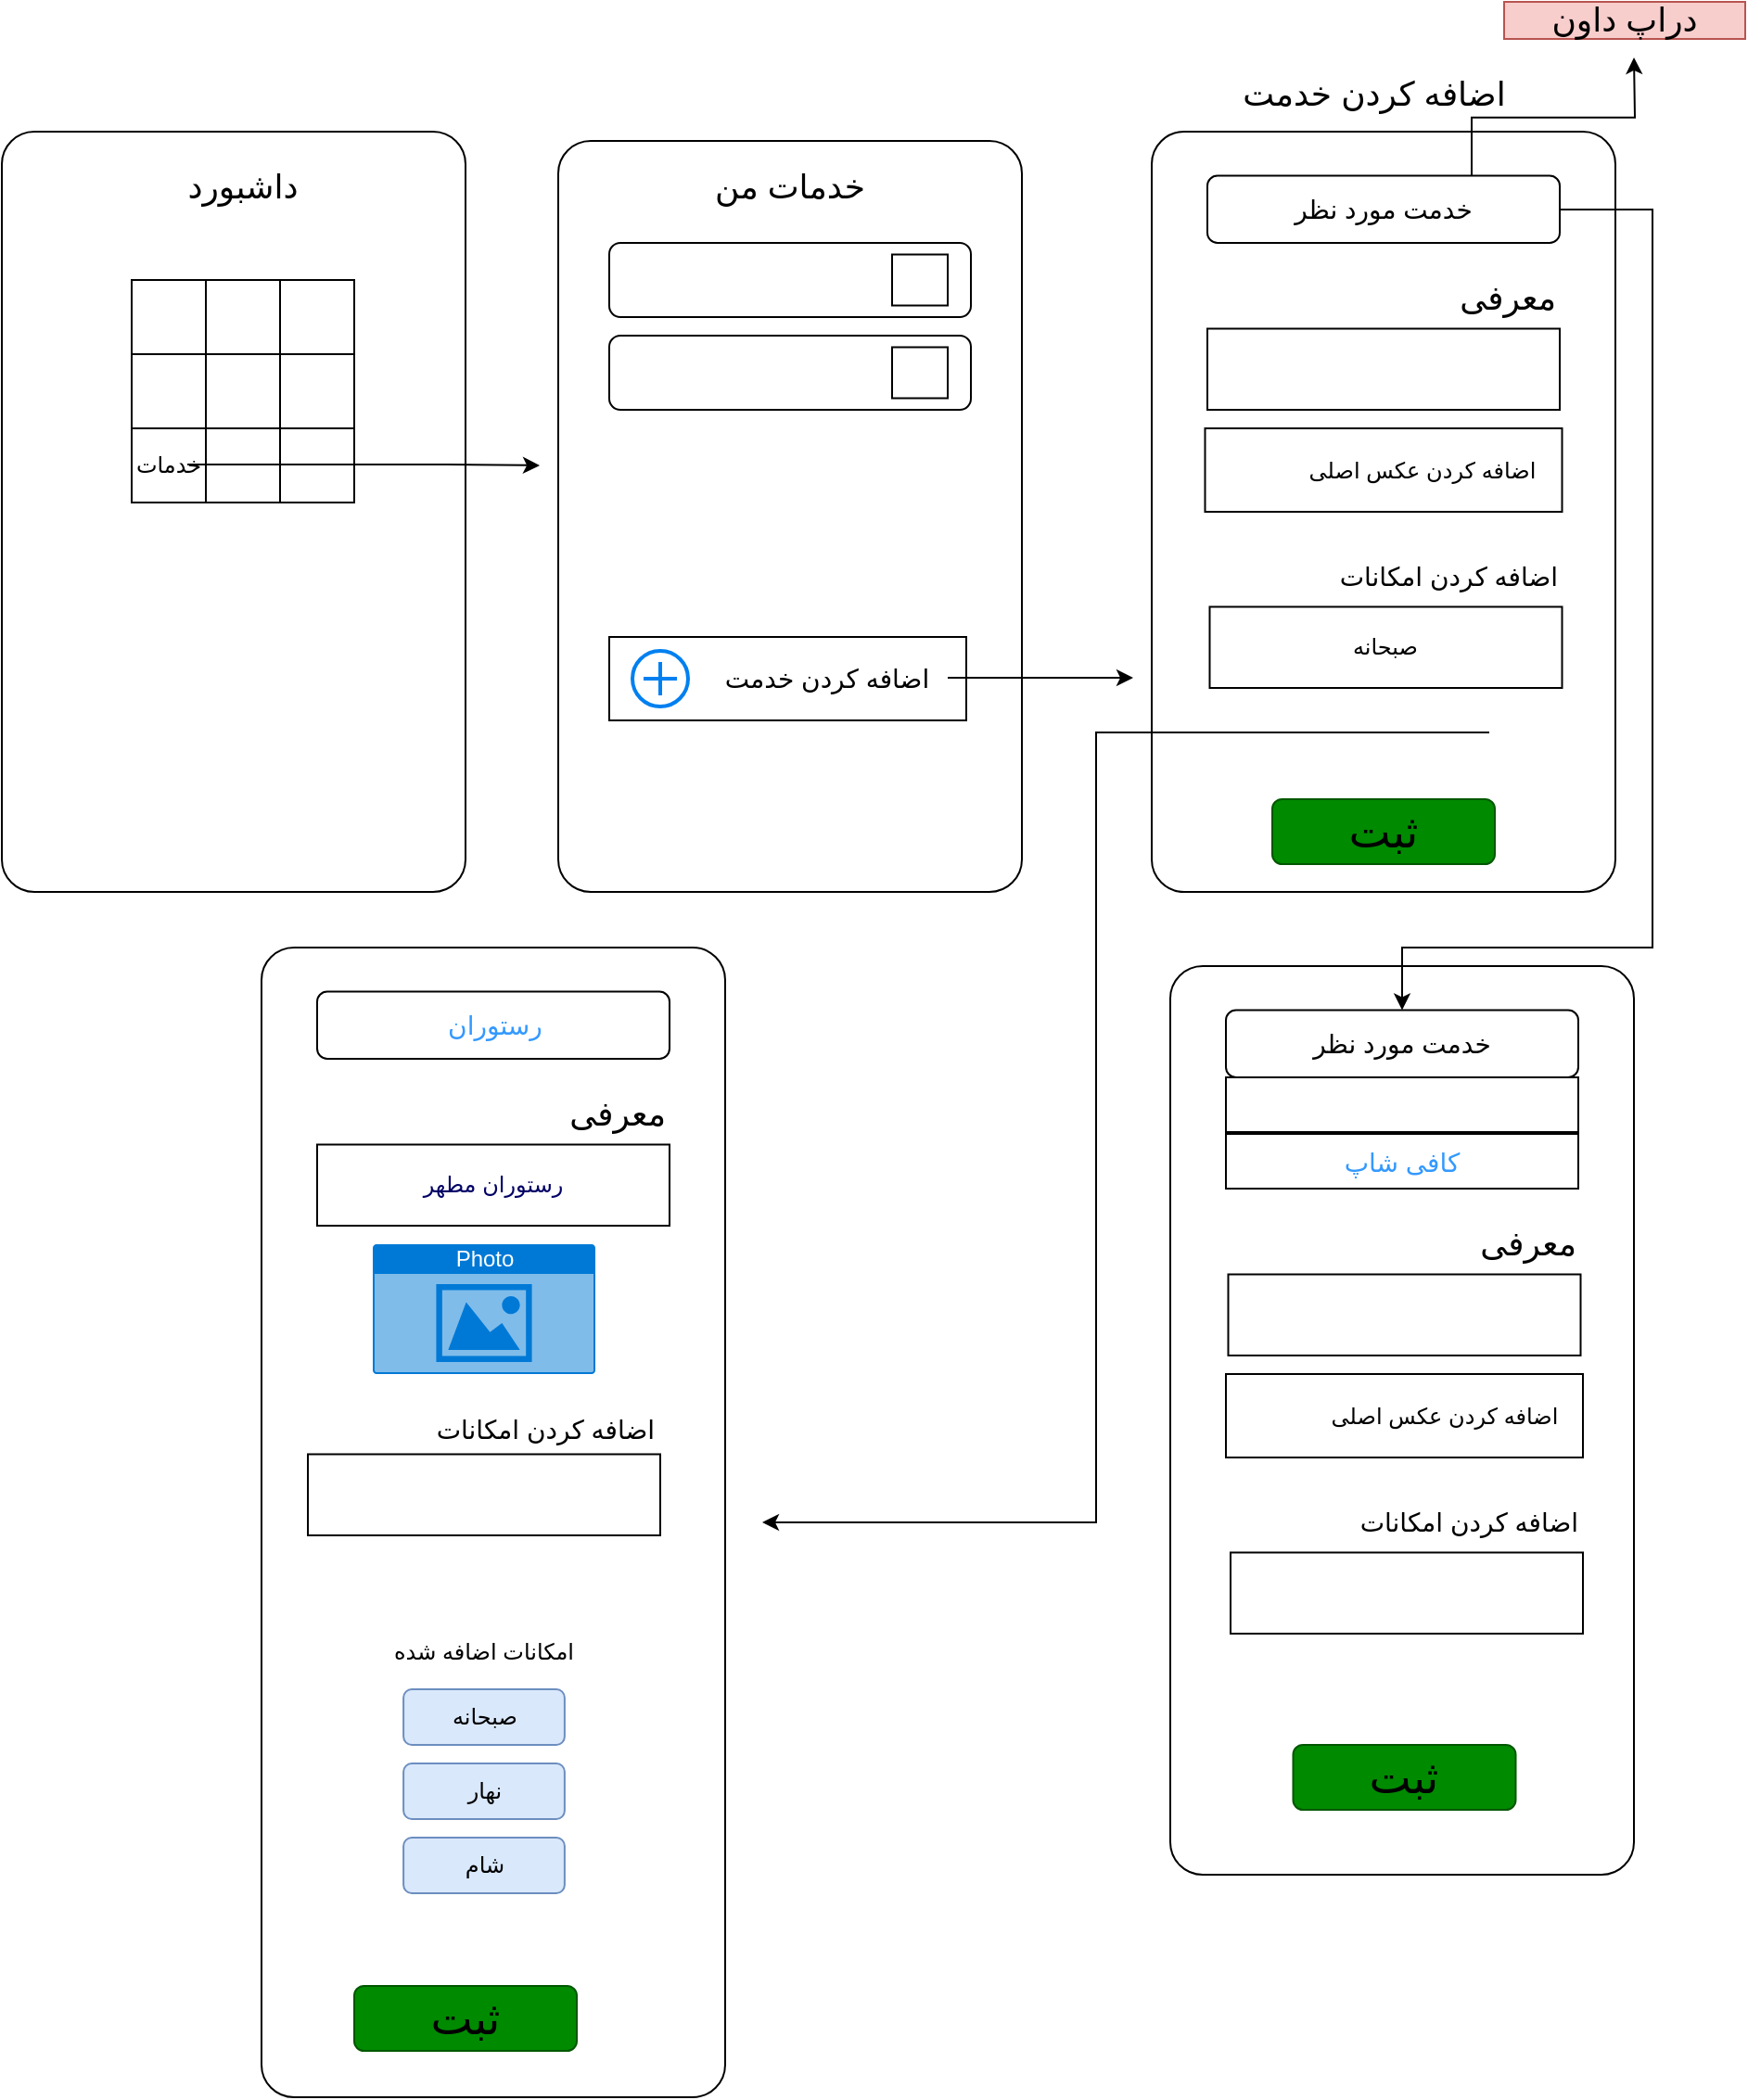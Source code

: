 <mxfile version="14.6.10" type="github"><diagram id="oXySivBnTbzt9B33OASv" name="Page-1"><mxGraphModel dx="2272" dy="1893" grid="1" gridSize="10" guides="1" tooltips="1" connect="1" arrows="1" fold="1" page="1" pageScale="1" pageWidth="850" pageHeight="1100" math="0" shadow="0"><root><mxCell id="0"/><mxCell id="1" parent="0"/><mxCell id="AJnKJu50h4ZXP7-tLcxQ-1" value="" style="rounded=1;whiteSpace=wrap;html=1;arcSize=7;" vertex="1" parent="1"><mxGeometry x="-230" y="-170" width="250" height="410" as="geometry"/></mxCell><mxCell id="AJnKJu50h4ZXP7-tLcxQ-2" value="&lt;font style=&quot;font-size: 18px&quot;&gt;داشبورد&lt;/font&gt;" style="text;html=1;strokeColor=none;fillColor=none;align=center;verticalAlign=middle;whiteSpace=wrap;rounded=0;" vertex="1" parent="1"><mxGeometry x="-160" y="-170" width="120" height="60" as="geometry"/></mxCell><mxCell id="AJnKJu50h4ZXP7-tLcxQ-3" value="" style="whiteSpace=wrap;html=1;aspect=fixed;" vertex="1" parent="1"><mxGeometry x="-80" y="-90" width="40" height="40" as="geometry"/></mxCell><mxCell id="AJnKJu50h4ZXP7-tLcxQ-4" value="" style="whiteSpace=wrap;html=1;aspect=fixed;" vertex="1" parent="1"><mxGeometry x="-120" y="-90" width="40" height="40" as="geometry"/></mxCell><mxCell id="AJnKJu50h4ZXP7-tLcxQ-5" value="" style="whiteSpace=wrap;html=1;aspect=fixed;" vertex="1" parent="1"><mxGeometry x="-160" y="-90" width="40" height="40" as="geometry"/></mxCell><mxCell id="AJnKJu50h4ZXP7-tLcxQ-7" value="" style="whiteSpace=wrap;html=1;aspect=fixed;" vertex="1" parent="1"><mxGeometry x="-80" y="-50" width="40" height="40" as="geometry"/></mxCell><mxCell id="AJnKJu50h4ZXP7-tLcxQ-8" value="" style="whiteSpace=wrap;html=1;aspect=fixed;" vertex="1" parent="1"><mxGeometry x="-120" y="-50" width="40" height="40" as="geometry"/></mxCell><mxCell id="AJnKJu50h4ZXP7-tLcxQ-9" value="" style="whiteSpace=wrap;html=1;aspect=fixed;" vertex="1" parent="1"><mxGeometry x="-160" y="-50" width="40" height="40" as="geometry"/></mxCell><mxCell id="AJnKJu50h4ZXP7-tLcxQ-10" value="" style="whiteSpace=wrap;html=1;aspect=fixed;" vertex="1" parent="1"><mxGeometry x="-80" y="-10" width="40" height="40" as="geometry"/></mxCell><mxCell id="AJnKJu50h4ZXP7-tLcxQ-11" value="" style="whiteSpace=wrap;html=1;aspect=fixed;" vertex="1" parent="1"><mxGeometry x="-120" y="-10" width="40" height="40" as="geometry"/></mxCell><mxCell id="AJnKJu50h4ZXP7-tLcxQ-12" value="" style="whiteSpace=wrap;html=1;aspect=fixed;" vertex="1" parent="1"><mxGeometry x="-160" y="-10" width="40" height="40" as="geometry"/></mxCell><mxCell id="AJnKJu50h4ZXP7-tLcxQ-13" value="خدمات" style="text;html=1;strokeColor=none;fillColor=none;align=center;verticalAlign=middle;whiteSpace=wrap;rounded=0;" vertex="1" parent="1"><mxGeometry x="-160" width="40" height="20" as="geometry"/></mxCell><mxCell id="AJnKJu50h4ZXP7-tLcxQ-14" value="" style="endArrow=classic;html=1;rounded=0;edgeStyle=orthogonalEdgeStyle;" edge="1" parent="1"><mxGeometry relative="1" as="geometry"><mxPoint x="-130" y="9.5" as="sourcePoint"/><mxPoint x="60" y="10" as="targetPoint"/><Array as="points"><mxPoint x="10" y="10"/><mxPoint x="10" y="10"/></Array></mxGeometry></mxCell><mxCell id="AJnKJu50h4ZXP7-tLcxQ-18" value="" style="rounded=1;whiteSpace=wrap;html=1;arcSize=7;" vertex="1" parent="1"><mxGeometry x="70" y="-165" width="250" height="405" as="geometry"/></mxCell><mxCell id="AJnKJu50h4ZXP7-tLcxQ-19" value="&lt;font style=&quot;font-size: 18px&quot;&gt;خدمات من&lt;/font&gt;" style="text;html=1;strokeColor=none;fillColor=none;align=center;verticalAlign=middle;whiteSpace=wrap;rounded=0;" vertex="1" parent="1"><mxGeometry x="150" y="-150" width="90" height="20" as="geometry"/></mxCell><mxCell id="AJnKJu50h4ZXP7-tLcxQ-22" value="" style="rounded=1;whiteSpace=wrap;html=1;" vertex="1" parent="1"><mxGeometry x="97.5" y="-110" width="195" height="40" as="geometry"/></mxCell><mxCell id="AJnKJu50h4ZXP7-tLcxQ-24" value="" style="rounded=1;whiteSpace=wrap;html=1;" vertex="1" parent="1"><mxGeometry x="97.5" y="-60" width="195" height="40" as="geometry"/></mxCell><mxCell id="AJnKJu50h4ZXP7-tLcxQ-25" value="" style="rounded=0;whiteSpace=wrap;html=1;" vertex="1" parent="1"><mxGeometry x="250" y="-103.75" width="30" height="27.5" as="geometry"/></mxCell><mxCell id="AJnKJu50h4ZXP7-tLcxQ-26" value="" style="rounded=0;whiteSpace=wrap;html=1;" vertex="1" parent="1"><mxGeometry x="250" y="-53.75" width="30" height="27.5" as="geometry"/></mxCell><mxCell id="AJnKJu50h4ZXP7-tLcxQ-30" value="" style="rounded=0;whiteSpace=wrap;html=1;" vertex="1" parent="1"><mxGeometry x="97.5" y="102.5" width="192.5" height="45" as="geometry"/></mxCell><mxCell id="AJnKJu50h4ZXP7-tLcxQ-28" value="" style="html=1;verticalLabelPosition=bottom;align=center;labelBackgroundColor=#ffffff;verticalAlign=top;strokeWidth=2;strokeColor=#0080F0;shadow=0;dashed=0;shape=mxgraph.ios7.icons.add;" vertex="1" parent="1"><mxGeometry x="110" y="110" width="30" height="30" as="geometry"/></mxCell><mxCell id="AJnKJu50h4ZXP7-tLcxQ-32" value="&lt;font style=&quot;font-size: 14px&quot;&gt;اضافه کردن خدمت&lt;/font&gt;" style="text;html=1;strokeColor=none;fillColor=none;align=center;verticalAlign=middle;whiteSpace=wrap;rounded=0;" vertex="1" parent="1"><mxGeometry x="150" y="115" width="130" height="20" as="geometry"/></mxCell><mxCell id="AJnKJu50h4ZXP7-tLcxQ-33" value="" style="endArrow=classic;html=1;rounded=0;edgeStyle=orthogonalEdgeStyle;" edge="1" parent="1"><mxGeometry relative="1" as="geometry"><mxPoint x="280" y="124.5" as="sourcePoint"/><mxPoint x="380" y="124.5" as="targetPoint"/></mxGeometry></mxCell><mxCell id="AJnKJu50h4ZXP7-tLcxQ-35" value="" style="rounded=1;whiteSpace=wrap;html=1;arcSize=7;" vertex="1" parent="1"><mxGeometry x="400" y="280" width="250" height="490" as="geometry"/></mxCell><mxCell id="AJnKJu50h4ZXP7-tLcxQ-37" value="&lt;font style=&quot;font-size: 14px&quot;&gt;خدمت مورد نظر&lt;/font&gt;" style="rounded=1;whiteSpace=wrap;html=1;" vertex="1" parent="1"><mxGeometry x="430" y="303.75" width="190" height="36.25" as="geometry"/></mxCell><mxCell id="AJnKJu50h4ZXP7-tLcxQ-38" value="" style="rounded=0;whiteSpace=wrap;html=1;" vertex="1" parent="1"><mxGeometry x="430" y="340" width="190" height="60" as="geometry"/></mxCell><mxCell id="AJnKJu50h4ZXP7-tLcxQ-39" value="" style="line;strokeWidth=2;html=1;" vertex="1" parent="1"><mxGeometry x="430" y="365" width="190" height="10" as="geometry"/></mxCell><mxCell id="AJnKJu50h4ZXP7-tLcxQ-45" value="&lt;font color=&quot;#3399ff&quot; style=&quot;font-size: 14px&quot;&gt;کافی شاپ&lt;/font&gt;" style="text;html=1;strokeColor=none;fillColor=none;align=center;verticalAlign=middle;whiteSpace=wrap;rounded=0;" vertex="1" parent="1"><mxGeometry x="490" y="376.25" width="70" height="20" as="geometry"/></mxCell><mxCell id="AJnKJu50h4ZXP7-tLcxQ-46" value="" style="rounded=1;whiteSpace=wrap;html=1;arcSize=7;" vertex="1" parent="1"><mxGeometry x="390" y="-170" width="250" height="410" as="geometry"/></mxCell><mxCell id="AJnKJu50h4ZXP7-tLcxQ-47" value="&lt;font style=&quot;font-size: 18px&quot;&gt;اضافه کردن خدمت&lt;/font&gt;" style="text;html=1;strokeColor=none;fillColor=none;align=center;verticalAlign=middle;whiteSpace=wrap;rounded=0;" vertex="1" parent="1"><mxGeometry x="425" y="-200" width="170" height="20" as="geometry"/></mxCell><mxCell id="AJnKJu50h4ZXP7-tLcxQ-53" style="edgeStyle=orthogonalEdgeStyle;rounded=0;orthogonalLoop=1;jettySize=auto;html=1;entryX=0.5;entryY=0;entryDx=0;entryDy=0;" edge="1" parent="1" source="AJnKJu50h4ZXP7-tLcxQ-48" target="AJnKJu50h4ZXP7-tLcxQ-37"><mxGeometry relative="1" as="geometry"><Array as="points"><mxPoint x="660" y="-128"/><mxPoint x="660" y="270"/><mxPoint x="525" y="270"/></Array></mxGeometry></mxCell><mxCell id="AJnKJu50h4ZXP7-tLcxQ-55" style="edgeStyle=orthogonalEdgeStyle;rounded=0;orthogonalLoop=1;jettySize=auto;html=1;exitX=0.75;exitY=0;exitDx=0;exitDy=0;" edge="1" parent="1" source="AJnKJu50h4ZXP7-tLcxQ-48"><mxGeometry relative="1" as="geometry"><mxPoint x="650" y="-210" as="targetPoint"/></mxGeometry></mxCell><mxCell id="AJnKJu50h4ZXP7-tLcxQ-48" value="&lt;font style=&quot;font-size: 14px&quot;&gt;خدمت مورد نظر&lt;/font&gt;" style="rounded=1;whiteSpace=wrap;html=1;" vertex="1" parent="1"><mxGeometry x="420" y="-146.25" width="190" height="36.25" as="geometry"/></mxCell><mxCell id="AJnKJu50h4ZXP7-tLcxQ-57" value="&lt;font style=&quot;font-size: 18px&quot;&gt;دراپ داون&lt;/font&gt;" style="text;html=1;strokeColor=#b85450;fillColor=#f8cecc;align=center;verticalAlign=middle;whiteSpace=wrap;rounded=0;" vertex="1" parent="1"><mxGeometry x="580" y="-240" width="130" height="20" as="geometry"/></mxCell><mxCell id="AJnKJu50h4ZXP7-tLcxQ-58" value="" style="rounded=1;whiteSpace=wrap;html=1;arcSize=0;" vertex="1" parent="1"><mxGeometry x="420" y="-63.75" width="190" height="43.75" as="geometry"/></mxCell><mxCell id="AJnKJu50h4ZXP7-tLcxQ-60" value="&lt;font style=&quot;font-size: 18px&quot;&gt;معرفی&lt;/font&gt;" style="text;html=1;strokeColor=none;fillColor=none;align=right;verticalAlign=middle;whiteSpace=wrap;rounded=0;" vertex="1" parent="1"><mxGeometry x="570" y="-90" width="40" height="20" as="geometry"/></mxCell><mxCell id="AJnKJu50h4ZXP7-tLcxQ-65" value="" style="rounded=0;whiteSpace=wrap;html=1;" vertex="1" parent="1"><mxGeometry x="418.75" y="-10" width="192.5" height="45" as="geometry"/></mxCell><mxCell id="AJnKJu50h4ZXP7-tLcxQ-67" value="&lt;font style=&quot;font-size: 12px&quot;&gt;اضافه کردن عکس اصلی&lt;/font&gt;" style="text;html=1;strokeColor=none;fillColor=none;align=center;verticalAlign=middle;whiteSpace=wrap;rounded=0;" vertex="1" parent="1"><mxGeometry x="471.25" y="2.5" width="130" height="20" as="geometry"/></mxCell><mxCell id="AJnKJu50h4ZXP7-tLcxQ-68" value="" style="shape=image;html=1;verticalAlign=top;verticalLabelPosition=bottom;labelBackgroundColor=#ffffff;imageAspect=0;aspect=fixed;image=https://cdn2.iconfinder.com/data/icons/picol-vector/32/image_add-128.png" vertex="1" parent="1"><mxGeometry x="428.75" y="-3.75" width="32.5" height="32.5" as="geometry"/></mxCell><mxCell id="AJnKJu50h4ZXP7-tLcxQ-76" value="صبحانه" style="rounded=1;whiteSpace=wrap;html=1;arcSize=0;" vertex="1" parent="1"><mxGeometry x="421.25" y="86.25" width="190" height="43.75" as="geometry"/></mxCell><mxCell id="AJnKJu50h4ZXP7-tLcxQ-77" value="&lt;font style=&quot;font-size: 14px&quot;&gt;اضافه کردن امکانات&lt;/font&gt;" style="text;html=1;strokeColor=none;fillColor=none;align=right;verticalAlign=middle;whiteSpace=wrap;rounded=0;" vertex="1" parent="1"><mxGeometry x="440" y="60" width="171.25" height="20" as="geometry"/></mxCell><mxCell id="AJnKJu50h4ZXP7-tLcxQ-92" style="edgeStyle=orthogonalEdgeStyle;rounded=0;orthogonalLoop=1;jettySize=auto;html=1;" edge="1" parent="1" source="AJnKJu50h4ZXP7-tLcxQ-79"><mxGeometry relative="1" as="geometry"><mxPoint x="180" y="580" as="targetPoint"/><Array as="points"><mxPoint x="360" y="154"/><mxPoint x="360" y="580"/></Array></mxGeometry></mxCell><mxCell id="AJnKJu50h4ZXP7-tLcxQ-79" value="" style="shape=image;html=1;verticalAlign=top;verticalLabelPosition=bottom;labelBackgroundColor=#ffffff;imageAspect=0;aspect=fixed;image=https://cdn0.iconfinder.com/data/icons/mobile-basic-vol-1/32/Circle_Plus-128.png" vertex="1" parent="1"><mxGeometry x="572" y="135" width="38" height="38" as="geometry"/></mxCell><mxCell id="AJnKJu50h4ZXP7-tLcxQ-87" value="" style="rounded=1;whiteSpace=wrap;html=1;fillColor=#008a00;strokeColor=#005700;fontColor=#ffffff;" vertex="1" parent="1"><mxGeometry x="455" y="190" width="120" height="35" as="geometry"/></mxCell><mxCell id="AJnKJu50h4ZXP7-tLcxQ-89" value="&lt;font style=&quot;font-size: 24px&quot;&gt;ثبت&lt;/font&gt;" style="text;html=1;strokeColor=none;fillColor=none;align=center;verticalAlign=middle;whiteSpace=wrap;rounded=0;" vertex="1" parent="1"><mxGeometry x="495" y="197.5" width="40" height="20" as="geometry"/></mxCell><mxCell id="AJnKJu50h4ZXP7-tLcxQ-93" value="" style="rounded=1;whiteSpace=wrap;html=1;arcSize=7;" vertex="1" parent="1"><mxGeometry x="-90" y="270" width="250" height="620" as="geometry"/></mxCell><mxCell id="AJnKJu50h4ZXP7-tLcxQ-94" value="" style="rounded=1;whiteSpace=wrap;html=1;" vertex="1" parent="1"><mxGeometry x="-60" y="293.75" width="190" height="36.25" as="geometry"/></mxCell><mxCell id="AJnKJu50h4ZXP7-tLcxQ-95" value="&lt;font color=&quot;#000066&quot;&gt;رستوران مطهر&lt;/font&gt;" style="rounded=1;whiteSpace=wrap;html=1;arcSize=0;" vertex="1" parent="1"><mxGeometry x="-60" y="376.25" width="190" height="43.75" as="geometry"/></mxCell><mxCell id="AJnKJu50h4ZXP7-tLcxQ-96" value="&lt;span style=&quot;font-size: 18px&quot;&gt;معرفی&lt;/span&gt;" style="text;html=1;strokeColor=none;fillColor=none;align=right;verticalAlign=middle;whiteSpace=wrap;rounded=0;" vertex="1" parent="1"><mxGeometry x="90" y="350" width="40" height="20" as="geometry"/></mxCell><mxCell id="AJnKJu50h4ZXP7-tLcxQ-100" value="" style="rounded=1;whiteSpace=wrap;html=1;arcSize=0;" vertex="1" parent="1"><mxGeometry x="-65" y="543.25" width="190" height="43.75" as="geometry"/></mxCell><mxCell id="AJnKJu50h4ZXP7-tLcxQ-101" value="&lt;font style=&quot;font-size: 14px&quot;&gt;اضافه کردن امکانات&lt;/font&gt;" style="text;html=1;strokeColor=none;fillColor=none;align=right;verticalAlign=middle;whiteSpace=wrap;rounded=0;" vertex="1" parent="1"><mxGeometry x="-47.5" y="520" width="171.25" height="20" as="geometry"/></mxCell><mxCell id="AJnKJu50h4ZXP7-tLcxQ-102" value="" style="shape=image;html=1;verticalAlign=top;verticalLabelPosition=bottom;labelBackgroundColor=#ffffff;imageAspect=0;aspect=fixed;image=https://cdn0.iconfinder.com/data/icons/mobile-basic-vol-1/32/Circle_Plus-128.png" vertex="1" parent="1"><mxGeometry x="85.75" y="592" width="38" height="38" as="geometry"/></mxCell><mxCell id="AJnKJu50h4ZXP7-tLcxQ-103" value="" style="rounded=1;whiteSpace=wrap;html=1;fillColor=#008a00;strokeColor=#005700;fontColor=#ffffff;" vertex="1" parent="1"><mxGeometry x="-40" y="830" width="120" height="35" as="geometry"/></mxCell><mxCell id="AJnKJu50h4ZXP7-tLcxQ-104" value="&lt;font style=&quot;font-size: 24px&quot;&gt;ثبت&lt;/font&gt;" style="text;html=1;strokeColor=none;fillColor=none;align=center;verticalAlign=middle;whiteSpace=wrap;rounded=0;" vertex="1" parent="1"><mxGeometry y="837.5" width="40" height="20" as="geometry"/></mxCell><mxCell id="AJnKJu50h4ZXP7-tLcxQ-44" value="&lt;font color=&quot;#3399ff&quot; style=&quot;font-size: 14px&quot;&gt;رستوران&lt;/font&gt;" style="text;html=1;strokeColor=none;fillColor=none;align=center;verticalAlign=middle;whiteSpace=wrap;rounded=0;" vertex="1" parent="1"><mxGeometry x="1.25" y="301.87" width="70" height="20" as="geometry"/></mxCell><mxCell id="AJnKJu50h4ZXP7-tLcxQ-105" value="Photo" style="html=1;strokeColor=none;fillColor=#0079D6;labelPosition=center;verticalLabelPosition=middle;verticalAlign=top;align=center;fontSize=12;outlineConnect=0;spacingTop=-6;fontColor=#FFFFFF;shape=mxgraph.sitemap.photo;" vertex="1" parent="1"><mxGeometry x="-30" y="430" width="120" height="70" as="geometry"/></mxCell><mxCell id="AJnKJu50h4ZXP7-tLcxQ-107" value="صبحانه" style="rounded=1;whiteSpace=wrap;html=1;fillColor=#dae8fc;strokeColor=#6c8ebf;" vertex="1" parent="1"><mxGeometry x="-13.44" y="670" width="86.88" height="30" as="geometry"/></mxCell><mxCell id="AJnKJu50h4ZXP7-tLcxQ-108" value="امکانات اضافه شده" style="text;html=1;strokeColor=none;fillColor=none;align=center;verticalAlign=middle;whiteSpace=wrap;rounded=0;" vertex="1" parent="1"><mxGeometry x="-40" y="640" width="140" height="20" as="geometry"/></mxCell><mxCell id="AJnKJu50h4ZXP7-tLcxQ-110" value="نهار" style="rounded=1;whiteSpace=wrap;html=1;fillColor=#dae8fc;strokeColor=#6c8ebf;" vertex="1" parent="1"><mxGeometry x="-13.44" y="710" width="86.88" height="30" as="geometry"/></mxCell><mxCell id="AJnKJu50h4ZXP7-tLcxQ-111" value="شام" style="rounded=1;whiteSpace=wrap;html=1;fillColor=#dae8fc;strokeColor=#6c8ebf;" vertex="1" parent="1"><mxGeometry x="-13.44" y="750" width="86.88" height="30" as="geometry"/></mxCell><mxCell id="AJnKJu50h4ZXP7-tLcxQ-131" value="" style="rounded=1;whiteSpace=wrap;html=1;arcSize=0;" vertex="1" parent="1"><mxGeometry x="431.25" y="446.25" width="190" height="43.75" as="geometry"/></mxCell><mxCell id="AJnKJu50h4ZXP7-tLcxQ-132" value="&lt;font style=&quot;font-size: 18px&quot;&gt;معرفی&lt;/font&gt;" style="text;html=1;strokeColor=none;fillColor=none;align=right;verticalAlign=middle;whiteSpace=wrap;rounded=0;" vertex="1" parent="1"><mxGeometry x="581.25" y="420" width="40" height="20" as="geometry"/></mxCell><mxCell id="AJnKJu50h4ZXP7-tLcxQ-133" value="" style="rounded=0;whiteSpace=wrap;html=1;" vertex="1" parent="1"><mxGeometry x="430" y="500" width="192.5" height="45" as="geometry"/></mxCell><mxCell id="AJnKJu50h4ZXP7-tLcxQ-134" value="&lt;font style=&quot;font-size: 12px&quot;&gt;اضافه کردن عکس اصلی&lt;/font&gt;" style="text;html=1;strokeColor=none;fillColor=none;align=center;verticalAlign=middle;whiteSpace=wrap;rounded=0;" vertex="1" parent="1"><mxGeometry x="482.5" y="512.5" width="130" height="20" as="geometry"/></mxCell><mxCell id="AJnKJu50h4ZXP7-tLcxQ-135" value="" style="shape=image;html=1;verticalAlign=top;verticalLabelPosition=bottom;labelBackgroundColor=#ffffff;imageAspect=0;aspect=fixed;image=https://cdn2.iconfinder.com/data/icons/picol-vector/32/image_add-128.png" vertex="1" parent="1"><mxGeometry x="440" y="506.25" width="32.5" height="32.5" as="geometry"/></mxCell><mxCell id="AJnKJu50h4ZXP7-tLcxQ-136" value="" style="rounded=1;whiteSpace=wrap;html=1;arcSize=0;" vertex="1" parent="1"><mxGeometry x="432.5" y="596.25" width="190" height="43.75" as="geometry"/></mxCell><mxCell id="AJnKJu50h4ZXP7-tLcxQ-137" value="&lt;font style=&quot;font-size: 14px&quot;&gt;اضافه کردن امکانات&lt;/font&gt;" style="text;html=1;strokeColor=none;fillColor=none;align=right;verticalAlign=middle;whiteSpace=wrap;rounded=0;" vertex="1" parent="1"><mxGeometry x="451.25" y="570" width="171.25" height="20" as="geometry"/></mxCell><mxCell id="AJnKJu50h4ZXP7-tLcxQ-138" value="" style="shape=image;html=1;verticalAlign=top;verticalLabelPosition=bottom;labelBackgroundColor=#ffffff;imageAspect=0;aspect=fixed;image=https://cdn0.iconfinder.com/data/icons/mobile-basic-vol-1/32/Circle_Plus-128.png" vertex="1" parent="1"><mxGeometry x="583.25" y="645" width="38" height="38" as="geometry"/></mxCell><mxCell id="AJnKJu50h4ZXP7-tLcxQ-139" value="" style="rounded=1;whiteSpace=wrap;html=1;fillColor=#008a00;strokeColor=#005700;fontColor=#ffffff;" vertex="1" parent="1"><mxGeometry x="466.25" y="700" width="120" height="35" as="geometry"/></mxCell><mxCell id="AJnKJu50h4ZXP7-tLcxQ-140" value="&lt;font style=&quot;font-size: 24px&quot;&gt;ثبت&lt;/font&gt;" style="text;html=1;strokeColor=none;fillColor=none;align=center;verticalAlign=middle;whiteSpace=wrap;rounded=0;" vertex="1" parent="1"><mxGeometry x="506.25" y="707.5" width="40" height="20" as="geometry"/></mxCell></root></mxGraphModel></diagram></mxfile>